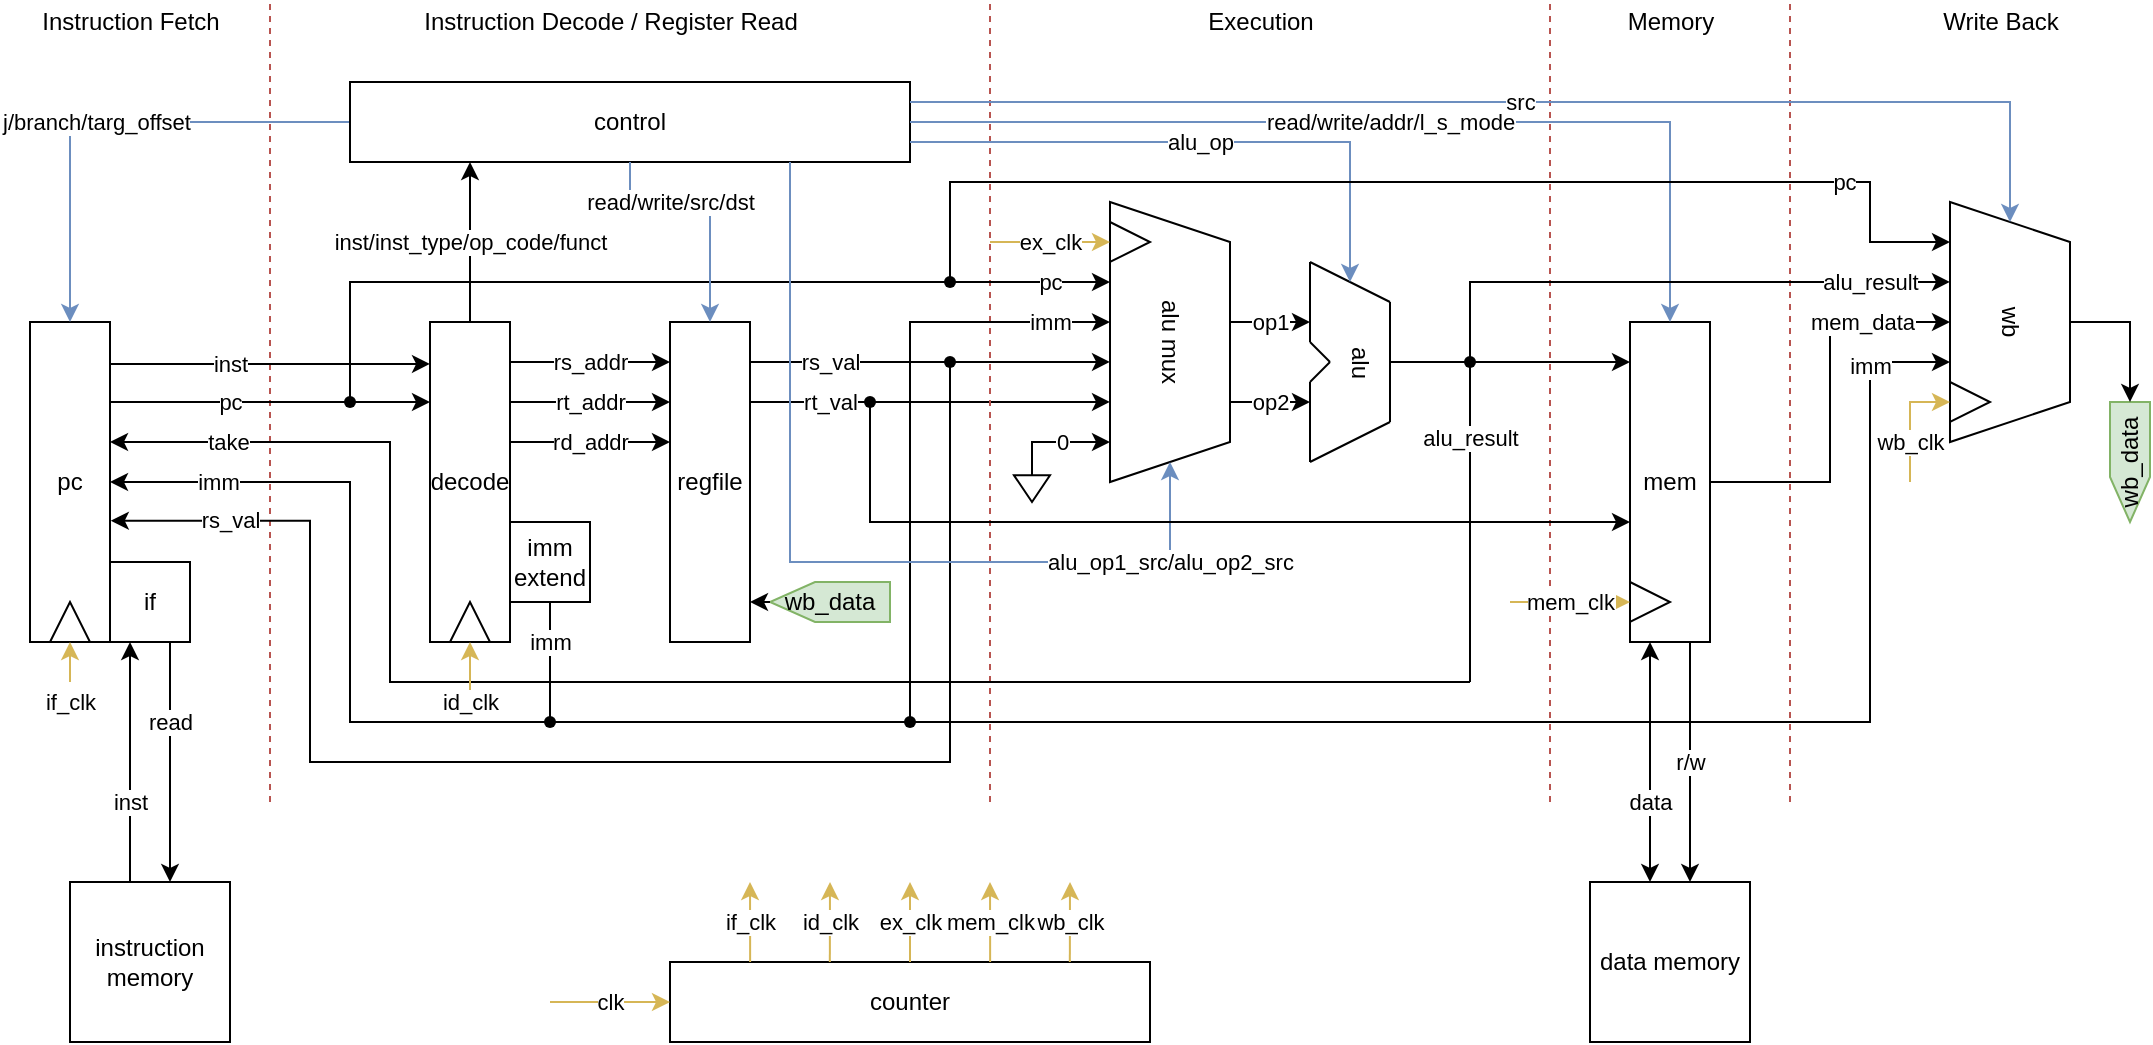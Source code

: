 <mxfile version="16.0.0" type="device"><diagram id="kXGXtVitnuVFbZN-tH9j" name="Page-1"><mxGraphModel dx="1183" dy="734" grid="1" gridSize="10" guides="1" tooltips="1" connect="1" arrows="1" fold="1" page="1" pageScale="1" pageWidth="1169" pageHeight="827" math="0" shadow="0"><root><mxCell id="0"/><mxCell id="1" parent="0"/><mxCell id="jANy_Va856jDarxAY1Pt-2" value="pc" style="rounded=0;whiteSpace=wrap;html=1;" parent="1" vertex="1"><mxGeometry x="40" y="200" width="40" height="160" as="geometry"/></mxCell><mxCell id="jANy_Va856jDarxAY1Pt-3" value="" style="endArrow=none;dashed=1;html=1;rounded=0;fillColor=#f8cecc;strokeColor=#b85450;" parent="1" edge="1"><mxGeometry width="50" height="50" relative="1" as="geometry"><mxPoint x="160" y="440" as="sourcePoint"/><mxPoint x="160" y="40" as="targetPoint"/></mxGeometry></mxCell><mxCell id="jANy_Va856jDarxAY1Pt-5" value="Instruction Fetch" style="text;html=1;align=center;verticalAlign=middle;resizable=0;points=[];autosize=1;strokeColor=none;fillColor=none;" parent="1" vertex="1"><mxGeometry x="40" y="40" width="100" height="20" as="geometry"/></mxCell><mxCell id="jANy_Va856jDarxAY1Pt-6" value="instruction memory" style="whiteSpace=wrap;html=1;aspect=fixed;" parent="1" vertex="1"><mxGeometry x="60" y="480" width="80" height="80" as="geometry"/></mxCell><mxCell id="jANy_Va856jDarxAY1Pt-7" value="if" style="whiteSpace=wrap;html=1;" parent="1" vertex="1"><mxGeometry x="80" y="320" width="40" height="40" as="geometry"/></mxCell><mxCell id="jANy_Va856jDarxAY1Pt-12" value="pc" style="endArrow=classic;html=1;rounded=0;exitX=1;exitY=0.25;exitDx=0;exitDy=0;entryX=0;entryY=0.25;entryDx=0;entryDy=0;" parent="1" source="jANy_Va856jDarxAY1Pt-2" target="jANy_Va856jDarxAY1Pt-22" edge="1"><mxGeometry x="-0.25" width="50" height="50" relative="1" as="geometry"><mxPoint x="80" y="279.6" as="sourcePoint"/><mxPoint x="280" y="240" as="targetPoint"/><mxPoint as="offset"/></mxGeometry></mxCell><mxCell id="jANy_Va856jDarxAY1Pt-14" value="inst" style="endArrow=classic;html=1;rounded=0;entryX=0;entryY=0.131;entryDx=0;entryDy=0;entryPerimeter=0;" parent="1" target="jANy_Va856jDarxAY1Pt-22" edge="1"><mxGeometry x="-0.25" width="50" height="50" relative="1" as="geometry"><mxPoint x="80" y="221" as="sourcePoint"/><mxPoint x="240" y="221" as="targetPoint"/><mxPoint as="offset"/></mxGeometry></mxCell><mxCell id="jANy_Va856jDarxAY1Pt-19" value="j/branch/targ_offset" style="edgeStyle=segmentEdgeStyle;endArrow=classic;html=1;rounded=0;exitX=0;exitY=0.5;exitDx=0;exitDy=0;entryX=0.5;entryY=0;entryDx=0;entryDy=0;fillColor=#dae8fc;strokeColor=#6c8ebf;" parent="1" source="jANy_Va856jDarxAY1Pt-23" target="jANy_Va856jDarxAY1Pt-2" edge="1"><mxGeometry x="0.072" width="50" height="50" relative="1" as="geometry"><mxPoint x="120" y="100" as="sourcePoint"/><mxPoint x="80" y="220" as="targetPoint"/><Array as="points"><mxPoint x="60" y="100"/></Array><mxPoint x="1" as="offset"/></mxGeometry></mxCell><mxCell id="jANy_Va856jDarxAY1Pt-20" value="read" style="endArrow=classic;html=1;rounded=0;entryX=0.625;entryY=0;entryDx=0;entryDy=0;exitX=0.75;exitY=1;exitDx=0;exitDy=0;entryPerimeter=0;" parent="1" source="jANy_Va856jDarxAY1Pt-7" target="jANy_Va856jDarxAY1Pt-6" edge="1"><mxGeometry x="-0.333" width="50" height="50" relative="1" as="geometry"><mxPoint x="130" y="360" as="sourcePoint"/><mxPoint x="200" y="390" as="targetPoint"/><mxPoint as="offset"/></mxGeometry></mxCell><mxCell id="jANy_Va856jDarxAY1Pt-21" value="inst" style="endArrow=classic;html=1;rounded=0;exitX=0.375;exitY=0;exitDx=0;exitDy=0;exitPerimeter=0;" parent="1" source="jANy_Va856jDarxAY1Pt-6" edge="1"><mxGeometry x="-0.333" width="50" height="50" relative="1" as="geometry"><mxPoint x="90" y="470" as="sourcePoint"/><mxPoint x="90" y="360" as="targetPoint"/><mxPoint as="offset"/></mxGeometry></mxCell><mxCell id="jANy_Va856jDarxAY1Pt-22" value="decode" style="rounded=0;whiteSpace=wrap;html=1;" parent="1" vertex="1"><mxGeometry x="240" y="200" width="40" height="160" as="geometry"/></mxCell><mxCell id="jANy_Va856jDarxAY1Pt-23" value="control" style="rounded=0;whiteSpace=wrap;html=1;" parent="1" vertex="1"><mxGeometry x="200" y="80" width="280" height="40" as="geometry"/></mxCell><mxCell id="jANy_Va856jDarxAY1Pt-26" value="inst/inst_type/op_code/funct" style="endArrow=classic;html=1;rounded=0;exitX=0.5;exitY=0;exitDx=0;exitDy=0;" parent="1" source="jANy_Va856jDarxAY1Pt-22" edge="1"><mxGeometry width="50" height="50" relative="1" as="geometry"><mxPoint x="300" y="200" as="sourcePoint"/><mxPoint x="260" y="120" as="targetPoint"/><mxPoint as="offset"/></mxGeometry></mxCell><mxCell id="jANy_Va856jDarxAY1Pt-28" value="Instruction Decode / Register Read" style="text;html=1;align=center;verticalAlign=middle;resizable=0;points=[];autosize=1;strokeColor=none;fillColor=none;" parent="1" vertex="1"><mxGeometry x="230" y="40" width="200" height="20" as="geometry"/></mxCell><mxCell id="jANy_Va856jDarxAY1Pt-29" value="regfile" style="whiteSpace=wrap;html=1;" parent="1" vertex="1"><mxGeometry x="360" y="200" width="40" height="160" as="geometry"/></mxCell><mxCell id="jANy_Va856jDarxAY1Pt-30" value="rt_addr" style="endArrow=classic;html=1;rounded=0;exitX=1;exitY=0.25;exitDx=0;exitDy=0;entryX=0;entryY=0.25;entryDx=0;entryDy=0;" parent="1" source="jANy_Va856jDarxAY1Pt-22" target="jANy_Va856jDarxAY1Pt-29" edge="1"><mxGeometry width="50" height="50" relative="1" as="geometry"><mxPoint x="240" y="340" as="sourcePoint"/><mxPoint x="290" y="290" as="targetPoint"/></mxGeometry></mxCell><mxCell id="jANy_Va856jDarxAY1Pt-31" value="rs_addr" style="endArrow=classic;html=1;rounded=0;" parent="1" edge="1"><mxGeometry width="50" height="50" relative="1" as="geometry"><mxPoint x="280" y="220" as="sourcePoint"/><mxPoint x="360" y="220" as="targetPoint"/></mxGeometry></mxCell><mxCell id="jANy_Va856jDarxAY1Pt-32" value="imm extend" style="whiteSpace=wrap;html=1;aspect=fixed;" parent="1" vertex="1"><mxGeometry x="280" y="300" width="40" height="40" as="geometry"/></mxCell><mxCell id="jANy_Va856jDarxAY1Pt-36" value="imm" style="edgeStyle=elbowEdgeStyle;elbow=horizontal;endArrow=classic;html=1;rounded=0;entryX=1;entryY=0.5;entryDx=0;entryDy=0;" parent="1" target="jANy_Va856jDarxAY1Pt-2" edge="1"><mxGeometry x="0.684" width="50" height="50" relative="1" as="geometry"><mxPoint x="300" y="400" as="sourcePoint"/><mxPoint x="280" y="340" as="targetPoint"/><Array as="points"><mxPoint x="200" y="350"/></Array><mxPoint as="offset"/></mxGeometry></mxCell><mxCell id="jANy_Va856jDarxAY1Pt-37" value="imm" style="endArrow=none;html=1;rounded=0;entryX=0.5;entryY=1;entryDx=0;entryDy=0;" parent="1" target="jANy_Va856jDarxAY1Pt-32" edge="1"><mxGeometry x="0.333" width="50" height="50" relative="1" as="geometry"><mxPoint x="300" y="400" as="sourcePoint"/><mxPoint x="240" y="340" as="targetPoint"/><mxPoint as="offset"/></mxGeometry></mxCell><mxCell id="jANy_Va856jDarxAY1Pt-41" value="rs_val" style="edgeStyle=elbowEdgeStyle;elbow=horizontal;endArrow=classic;html=1;rounded=0;entryX=0.571;entryY=1;entryDx=0;entryDy=0;entryPerimeter=0;" parent="1" target="Ykakdfic_UmWaNhS7Apf-10" edge="1"><mxGeometry x="-0.556" width="50" height="50" relative="1" as="geometry"><mxPoint x="400" y="220" as="sourcePoint"/><mxPoint x="560" y="220" as="targetPoint"/><mxPoint as="offset"/><Array as="points"><mxPoint x="550" y="220"/></Array></mxGeometry></mxCell><mxCell id="jANy_Va856jDarxAY1Pt-42" value="rt_val" style="edgeStyle=elbowEdgeStyle;elbow=horizontal;endArrow=classic;html=1;rounded=0;entryX=0.714;entryY=1;entryDx=0;entryDy=0;entryPerimeter=0;" parent="1" target="Ykakdfic_UmWaNhS7Apf-10" edge="1"><mxGeometry x="-0.556" width="50" height="50" relative="1" as="geometry"><mxPoint x="400" y="240" as="sourcePoint"/><mxPoint x="550" y="220" as="targetPoint"/><mxPoint as="offset"/><Array as="points"><mxPoint x="560" y="240"/><mxPoint x="540" y="240"/></Array></mxGeometry></mxCell><mxCell id="Ykakdfic_UmWaNhS7Apf-1" value="" style="endArrow=none;dashed=1;html=1;rounded=0;fillColor=#f8cecc;strokeColor=#b85450;" parent="1" edge="1"><mxGeometry width="50" height="50" relative="1" as="geometry"><mxPoint x="520" y="440" as="sourcePoint"/><mxPoint x="520" y="40" as="targetPoint"/></mxGeometry></mxCell><mxCell id="Ykakdfic_UmWaNhS7Apf-2" value="Execution" style="text;html=1;align=center;verticalAlign=middle;resizable=0;points=[];autosize=1;strokeColor=none;fillColor=none;" parent="1" vertex="1"><mxGeometry x="620" y="40" width="70" height="20" as="geometry"/></mxCell><mxCell id="Ykakdfic_UmWaNhS7Apf-3" value="pc" style="edgeStyle=elbowEdgeStyle;elbow=vertical;endArrow=classic;html=1;rounded=0;" parent="1" edge="1"><mxGeometry x="0.864" width="50" height="50" relative="1" as="geometry"><mxPoint x="200" y="240" as="sourcePoint"/><mxPoint x="580" y="180" as="targetPoint"/><Array as="points"><mxPoint x="230" y="180"/></Array><mxPoint as="offset"/></mxGeometry></mxCell><mxCell id="Ykakdfic_UmWaNhS7Apf-5" value="rs_val" style="edgeStyle=segmentEdgeStyle;endArrow=classic;html=1;rounded=0;entryX=1.01;entryY=0.621;entryDx=0;entryDy=0;entryPerimeter=0;" parent="1" target="jANy_Va856jDarxAY1Pt-2" edge="1"><mxGeometry x="0.839" width="50" height="50" relative="1" as="geometry"><mxPoint x="500" y="220" as="sourcePoint"/><mxPoint x="220" y="400" as="targetPoint"/><Array as="points"><mxPoint x="500" y="420"/><mxPoint x="180" y="420"/><mxPoint x="180" y="299"/></Array><mxPoint as="offset"/></mxGeometry></mxCell><mxCell id="Ykakdfic_UmWaNhS7Apf-10" value="alu mux" style="shape=trapezoid;perimeter=trapezoidPerimeter;whiteSpace=wrap;html=1;fixedSize=1;rotation=90;" parent="1" vertex="1"><mxGeometry x="540" y="180" width="140" height="60" as="geometry"/></mxCell><mxCell id="Ykakdfic_UmWaNhS7Apf-12" value="imm" style="edgeStyle=elbowEdgeStyle;elbow=horizontal;endArrow=classic;html=1;rounded=0;entryX=0.429;entryY=1;entryDx=0;entryDy=0;entryPerimeter=0;" parent="1" target="Ykakdfic_UmWaNhS7Apf-10" edge="1"><mxGeometry x="0.875" width="50" height="50" relative="1" as="geometry"><mxPoint x="300" y="400" as="sourcePoint"/><mxPoint x="420" y="270" as="targetPoint"/><Array as="points"><mxPoint x="480" y="210"/><mxPoint x="480" y="300"/><mxPoint x="510" y="200"/><mxPoint x="500" y="340"/></Array><mxPoint as="offset"/></mxGeometry></mxCell><mxCell id="Ykakdfic_UmWaNhS7Apf-13" value="alu_op1_src/alu_op2_src" style="edgeStyle=segmentEdgeStyle;endArrow=classic;html=1;rounded=0;fillColor=#dae8fc;strokeColor=#6c8ebf;" parent="1" target="Ykakdfic_UmWaNhS7Apf-10" edge="1"><mxGeometry x="0.773" width="50" height="50" relative="1" as="geometry"><mxPoint x="420" y="120" as="sourcePoint"/><mxPoint x="610" y="140" as="targetPoint"/><Array as="points"><mxPoint x="420" y="320"/><mxPoint x="610" y="320"/></Array><mxPoint as="offset"/></mxGeometry></mxCell><mxCell id="Ykakdfic_UmWaNhS7Apf-15" value="" style="pointerEvents=1;verticalLabelPosition=bottom;shadow=0;dashed=0;align=center;html=1;verticalAlign=top;shape=mxgraph.electrical.signal_sources.signal_ground;" parent="1" vertex="1"><mxGeometry x="532" y="270" width="18" height="20" as="geometry"/></mxCell><mxCell id="Ykakdfic_UmWaNhS7Apf-17" value="0" style="edgeStyle=segmentEdgeStyle;endArrow=classic;html=1;rounded=0;exitX=0.5;exitY=0;exitDx=0;exitDy=0;exitPerimeter=0;" parent="1" source="Ykakdfic_UmWaNhS7Apf-15" edge="1"><mxGeometry width="50" height="50" relative="1" as="geometry"><mxPoint x="520" y="320" as="sourcePoint"/><mxPoint x="580" y="260" as="targetPoint"/><Array as="points"><mxPoint x="541" y="260"/></Array></mxGeometry></mxCell><mxCell id="Ykakdfic_UmWaNhS7Apf-23" value="" style="endArrow=none;html=1;rounded=0;" parent="1" edge="1"><mxGeometry width="50" height="50" relative="1" as="geometry"><mxPoint x="680" y="210" as="sourcePoint"/><mxPoint x="690" y="220" as="targetPoint"/></mxGeometry></mxCell><mxCell id="Ykakdfic_UmWaNhS7Apf-24" value="" style="endArrow=none;html=1;rounded=0;" parent="1" edge="1"><mxGeometry width="50" height="50" relative="1" as="geometry"><mxPoint x="680" y="230" as="sourcePoint"/><mxPoint x="690" y="220" as="targetPoint"/></mxGeometry></mxCell><mxCell id="Ykakdfic_UmWaNhS7Apf-25" value="" style="endArrow=none;html=1;rounded=0;" parent="1" edge="1"><mxGeometry width="50" height="50" relative="1" as="geometry"><mxPoint x="680" y="210" as="sourcePoint"/><mxPoint x="680" y="170" as="targetPoint"/></mxGeometry></mxCell><mxCell id="Ykakdfic_UmWaNhS7Apf-26" value="" style="endArrow=none;html=1;rounded=0;" parent="1" edge="1"><mxGeometry width="50" height="50" relative="1" as="geometry"><mxPoint x="680" y="230" as="sourcePoint"/><mxPoint x="680" y="270" as="targetPoint"/></mxGeometry></mxCell><mxCell id="Ykakdfic_UmWaNhS7Apf-27" value="" style="endArrow=none;html=1;rounded=0;" parent="1" edge="1"><mxGeometry width="50" height="50" relative="1" as="geometry"><mxPoint x="680" y="270" as="sourcePoint"/><mxPoint x="720" y="250" as="targetPoint"/></mxGeometry></mxCell><mxCell id="Ykakdfic_UmWaNhS7Apf-28" value="" style="endArrow=none;html=1;rounded=0;" parent="1" edge="1"><mxGeometry width="50" height="50" relative="1" as="geometry"><mxPoint x="680" y="170" as="sourcePoint"/><mxPoint x="720" y="190" as="targetPoint"/></mxGeometry></mxCell><mxCell id="Ykakdfic_UmWaNhS7Apf-29" value="" style="endArrow=none;html=1;rounded=0;" parent="1" edge="1"><mxGeometry width="50" height="50" relative="1" as="geometry"><mxPoint x="720" y="250" as="sourcePoint"/><mxPoint x="720" y="190" as="targetPoint"/></mxGeometry></mxCell><mxCell id="Ykakdfic_UmWaNhS7Apf-30" value="alu" style="text;html=1;align=center;verticalAlign=middle;resizable=0;points=[];autosize=1;strokeColor=none;fillColor=none;rotation=90;" parent="1" vertex="1"><mxGeometry x="690" y="210" width="30" height="20" as="geometry"/></mxCell><mxCell id="Ykakdfic_UmWaNhS7Apf-31" value="op1" style="endArrow=classic;html=1;rounded=0;" parent="1" edge="1"><mxGeometry width="50" height="50" relative="1" as="geometry"><mxPoint x="640" y="200" as="sourcePoint"/><mxPoint x="680" y="200" as="targetPoint"/><mxPoint as="offset"/></mxGeometry></mxCell><mxCell id="Ykakdfic_UmWaNhS7Apf-32" value="op2" style="endArrow=classic;html=1;rounded=0;" parent="1" edge="1"><mxGeometry width="50" height="50" relative="1" as="geometry"><mxPoint x="640" y="240" as="sourcePoint"/><mxPoint x="680" y="240" as="targetPoint"/></mxGeometry></mxCell><mxCell id="Ykakdfic_UmWaNhS7Apf-34" value="alu_op" style="edgeStyle=segmentEdgeStyle;endArrow=classic;html=1;rounded=0;exitX=1;exitY=0.75;exitDx=0;exitDy=0;fillColor=#dae8fc;strokeColor=#6c8ebf;" parent="1" source="jANy_Va856jDarxAY1Pt-23" edge="1"><mxGeometry width="50" height="50" relative="1" as="geometry"><mxPoint x="470" y="200" as="sourcePoint"/><mxPoint x="700" y="180" as="targetPoint"/></mxGeometry></mxCell><mxCell id="Ykakdfic_UmWaNhS7Apf-37" value="alu_result" style="endArrow=none;html=1;rounded=0;" parent="1" edge="1"><mxGeometry x="-0.222" width="50" height="50" relative="1" as="geometry"><mxPoint x="720" y="220" as="sourcePoint"/><mxPoint x="760" y="380" as="targetPoint"/><Array as="points"><mxPoint x="760" y="220"/></Array><mxPoint as="offset"/></mxGeometry></mxCell><mxCell id="Ykakdfic_UmWaNhS7Apf-38" value="take" style="edgeStyle=elbowEdgeStyle;elbow=horizontal;endArrow=classic;html=1;rounded=0;entryX=1;entryY=0.375;entryDx=0;entryDy=0;entryPerimeter=0;" parent="1" target="jANy_Va856jDarxAY1Pt-2" edge="1"><mxGeometry x="0.854" width="50" height="50" relative="1" as="geometry"><mxPoint x="760" y="380" as="sourcePoint"/><mxPoint x="130" y="260" as="targetPoint"/><Array as="points"><mxPoint x="220" y="320"/></Array><mxPoint as="offset"/></mxGeometry></mxCell><mxCell id="Ykakdfic_UmWaNhS7Apf-40" value="read/write/src/dst" style="edgeStyle=elbowEdgeStyle;elbow=vertical;endArrow=classic;html=1;rounded=0;exitX=0.5;exitY=1;exitDx=0;exitDy=0;entryX=0.5;entryY=0;entryDx=0;entryDy=0;fillColor=#dae8fc;strokeColor=#6c8ebf;" parent="1" source="jANy_Va856jDarxAY1Pt-23" target="jANy_Va856jDarxAY1Pt-29" edge="1"><mxGeometry x="-0.333" width="50" height="50" relative="1" as="geometry"><mxPoint x="330" y="190" as="sourcePoint"/><mxPoint x="380" y="140" as="targetPoint"/><Array as="points"><mxPoint x="340" y="140"/><mxPoint x="340" y="140"/><mxPoint x="350" y="140"/></Array><mxPoint as="offset"/></mxGeometry></mxCell><mxCell id="Ykakdfic_UmWaNhS7Apf-42" value="" style="endArrow=none;dashed=1;html=1;rounded=0;fillColor=#f8cecc;strokeColor=#b85450;" parent="1" edge="1"><mxGeometry width="50" height="50" relative="1" as="geometry"><mxPoint x="800" y="440" as="sourcePoint"/><mxPoint x="800" y="40" as="targetPoint"/></mxGeometry></mxCell><mxCell id="Ykakdfic_UmWaNhS7Apf-43" value="mem" style="whiteSpace=wrap;html=1;" parent="1" vertex="1"><mxGeometry x="840" y="200" width="40" height="160" as="geometry"/></mxCell><mxCell id="Ykakdfic_UmWaNhS7Apf-44" value="read/write/addr/l_s_mode" style="edgeStyle=segmentEdgeStyle;endArrow=classic;html=1;rounded=0;exitX=1;exitY=0.5;exitDx=0;exitDy=0;fillColor=#dae8fc;strokeColor=#6c8ebf;" parent="1" source="jANy_Va856jDarxAY1Pt-23" edge="1"><mxGeometry width="50" height="50" relative="1" as="geometry"><mxPoint x="590" y="90" as="sourcePoint"/><mxPoint x="860" y="200" as="targetPoint"/><Array as="points"><mxPoint x="860" y="100"/><mxPoint x="860" y="200"/></Array></mxGeometry></mxCell><mxCell id="Ykakdfic_UmWaNhS7Apf-45" value="" style="edgeStyle=segmentEdgeStyle;endArrow=classic;html=1;rounded=0;entryX=0;entryY=0.625;entryDx=0;entryDy=0;entryPerimeter=0;" parent="1" target="Ykakdfic_UmWaNhS7Apf-43" edge="1"><mxGeometry width="50" height="50" relative="1" as="geometry"><mxPoint x="460" y="240" as="sourcePoint"/><mxPoint x="830" y="300" as="targetPoint"/><Array as="points"><mxPoint x="460" y="300"/></Array></mxGeometry></mxCell><mxCell id="Ykakdfic_UmWaNhS7Apf-46" value="" style="endArrow=classic;html=1;rounded=0;entryX=0;entryY=0.125;entryDx=0;entryDy=0;entryPerimeter=0;" parent="1" target="Ykakdfic_UmWaNhS7Apf-43" edge="1"><mxGeometry width="50" height="50" relative="1" as="geometry"><mxPoint x="740" y="220" as="sourcePoint"/><mxPoint x="750" y="220" as="targetPoint"/></mxGeometry></mxCell><mxCell id="Ykakdfic_UmWaNhS7Apf-49" value="data memory" style="whiteSpace=wrap;html=1;aspect=fixed;" parent="1" vertex="1"><mxGeometry x="820" y="480" width="80" height="80" as="geometry"/></mxCell><mxCell id="Ykakdfic_UmWaNhS7Apf-50" value="r/w" style="endArrow=classic;html=1;rounded=0;exitX=0.75;exitY=1;exitDx=0;exitDy=0;entryX=0.625;entryY=0;entryDx=0;entryDy=0;entryPerimeter=0;" parent="1" source="Ykakdfic_UmWaNhS7Apf-43" target="Ykakdfic_UmWaNhS7Apf-49" edge="1"><mxGeometry width="50" height="50" relative="1" as="geometry"><mxPoint x="890" y="360" as="sourcePoint"/><mxPoint x="870" y="470" as="targetPoint"/><mxPoint as="offset"/></mxGeometry></mxCell><mxCell id="Ykakdfic_UmWaNhS7Apf-52" value="data" style="endArrow=classic;startArrow=classic;html=1;rounded=0;exitX=0.375;exitY=0;exitDx=0;exitDy=0;exitPerimeter=0;" parent="1" source="Ykakdfic_UmWaNhS7Apf-49" edge="1"><mxGeometry x="-0.333" width="50" height="50" relative="1" as="geometry"><mxPoint x="750" y="440" as="sourcePoint"/><mxPoint x="850" y="360" as="targetPoint"/><mxPoint as="offset"/></mxGeometry></mxCell><mxCell id="Ykakdfic_UmWaNhS7Apf-53" value="Memory" style="text;html=1;align=center;verticalAlign=middle;resizable=0;points=[];autosize=1;strokeColor=none;fillColor=none;" parent="1" vertex="1"><mxGeometry x="830" y="40" width="60" height="20" as="geometry"/></mxCell><mxCell id="Ykakdfic_UmWaNhS7Apf-54" value="" style="endArrow=none;dashed=1;html=1;rounded=0;fillColor=#f8cecc;strokeColor=#b85450;" parent="1" edge="1"><mxGeometry width="50" height="50" relative="1" as="geometry"><mxPoint x="920" y="440" as="sourcePoint"/><mxPoint x="920" y="40" as="targetPoint"/></mxGeometry></mxCell><mxCell id="Ykakdfic_UmWaNhS7Apf-55" value="rd_addr" style="endArrow=classic;html=1;rounded=0;exitX=1;exitY=0.25;exitDx=0;exitDy=0;entryX=0;entryY=0.25;entryDx=0;entryDy=0;" parent="1" edge="1"><mxGeometry width="50" height="50" relative="1" as="geometry"><mxPoint x="280" y="260" as="sourcePoint"/><mxPoint x="360" y="260" as="targetPoint"/></mxGeometry></mxCell><mxCell id="Ykakdfic_UmWaNhS7Apf-56" value="Write Back" style="text;html=1;align=center;verticalAlign=middle;resizable=0;points=[];autosize=1;strokeColor=none;fillColor=none;" parent="1" vertex="1"><mxGeometry x="990" y="40" width="70" height="20" as="geometry"/></mxCell><mxCell id="Ykakdfic_UmWaNhS7Apf-58" value="wb" style="shape=trapezoid;perimeter=trapezoidPerimeter;whiteSpace=wrap;html=1;fixedSize=1;rotation=90;" parent="1" vertex="1"><mxGeometry x="970" y="170" width="120" height="60" as="geometry"/></mxCell><mxCell id="Ykakdfic_UmWaNhS7Apf-64" value="pc" style="edgeStyle=segmentEdgeStyle;endArrow=classic;html=1;rounded=0;entryX=0.167;entryY=1;entryDx=0;entryDy=0;entryPerimeter=0;" parent="1" target="Ykakdfic_UmWaNhS7Apf-58" edge="1"><mxGeometry x="0.714" width="50" height="50" relative="1" as="geometry"><mxPoint x="500" y="180" as="sourcePoint"/><mxPoint x="960" y="170" as="targetPoint"/><Array as="points"><mxPoint x="500" y="130"/><mxPoint x="960" y="130"/><mxPoint x="960" y="160"/></Array><mxPoint as="offset"/></mxGeometry></mxCell><mxCell id="Ykakdfic_UmWaNhS7Apf-83" value="src" style="endArrow=classic;html=1;rounded=0;exitX=1;exitY=0.25;exitDx=0;exitDy=0;entryX=0;entryY=0.5;entryDx=0;entryDy=0;fillColor=#dae8fc;strokeColor=#6c8ebf;" parent="1" source="jANy_Va856jDarxAY1Pt-23" target="Ykakdfic_UmWaNhS7Apf-58" edge="1"><mxGeometry width="50" height="50" relative="1" as="geometry"><mxPoint x="730" y="250" as="sourcePoint"/><mxPoint x="1000" y="90" as="targetPoint"/><Array as="points"><mxPoint x="1030" y="90"/></Array></mxGeometry></mxCell><mxCell id="Ykakdfic_UmWaNhS7Apf-84" value="alu_result" style="endArrow=classic;html=1;rounded=0;entryX=0.333;entryY=1;entryDx=0;entryDy=0;entryPerimeter=0;" parent="1" target="Ykakdfic_UmWaNhS7Apf-58" edge="1"><mxGeometry x="0.714" width="50" height="50" relative="1" as="geometry"><mxPoint x="760" y="220" as="sourcePoint"/><mxPoint x="900" y="190" as="targetPoint"/><Array as="points"><mxPoint x="760" y="180"/><mxPoint x="930" y="180"/></Array><mxPoint as="offset"/></mxGeometry></mxCell><mxCell id="Ykakdfic_UmWaNhS7Apf-85" value="mem_data" style="endArrow=classic;html=1;rounded=0;exitX=1;exitY=0.5;exitDx=0;exitDy=0;entryX=0.5;entryY=1;entryDx=0;entryDy=0;" parent="1" source="Ykakdfic_UmWaNhS7Apf-43" edge="1" target="Ykakdfic_UmWaNhS7Apf-58"><mxGeometry x="0.556" width="50" height="50" relative="1" as="geometry"><mxPoint x="830" y="290" as="sourcePoint"/><mxPoint x="1000" y="220" as="targetPoint"/><Array as="points"><mxPoint x="940" y="280"/><mxPoint x="940" y="200"/></Array><mxPoint as="offset"/></mxGeometry></mxCell><mxCell id="Ykakdfic_UmWaNhS7Apf-86" value="imm" style="endArrow=classic;html=1;rounded=0;entryX=0.667;entryY=1;entryDx=0;entryDy=0;entryPerimeter=0;" parent="1" target="Ykakdfic_UmWaNhS7Apf-58" edge="1"><mxGeometry x="0.882" width="50" height="50" relative="1" as="geometry"><mxPoint x="480" y="400" as="sourcePoint"/><mxPoint x="980" y="260" as="targetPoint"/><Array as="points"><mxPoint x="960" y="400"/><mxPoint x="960" y="220"/></Array><mxPoint as="offset"/></mxGeometry></mxCell><mxCell id="Ykakdfic_UmWaNhS7Apf-87" value="wb_data" style="shape=offPageConnector;whiteSpace=wrap;html=1;rotation=0;horizontal=0;verticalAlign=middle;fillColor=#d5e8d4;strokeColor=#82b366;" parent="1" vertex="1"><mxGeometry x="1080" y="240" width="20" height="60" as="geometry"/></mxCell><mxCell id="Ykakdfic_UmWaNhS7Apf-88" value="" style="edgeStyle=segmentEdgeStyle;endArrow=classic;html=1;rounded=0;entryX=0.5;entryY=0;entryDx=0;entryDy=0;exitX=0.5;exitY=0;exitDx=0;exitDy=0;" parent="1" source="Ykakdfic_UmWaNhS7Apf-58" target="Ykakdfic_UmWaNhS7Apf-87" edge="1"><mxGeometry width="50" height="50" relative="1" as="geometry"><mxPoint x="1065" y="200" as="sourcePoint"/><mxPoint x="1115" y="150" as="targetPoint"/></mxGeometry></mxCell><mxCell id="Ykakdfic_UmWaNhS7Apf-89" value="wb_data" style="shape=offPageConnector;whiteSpace=wrap;html=1;rotation=90;fillColor=#d5e8d4;strokeColor=#82b366;horizontal=0;" parent="1" vertex="1"><mxGeometry x="430" y="310" width="20" height="60" as="geometry"/></mxCell><mxCell id="Ykakdfic_UmWaNhS7Apf-90" value="" style="endArrow=classic;html=1;rounded=0;exitX=0.5;exitY=1;exitDx=0;exitDy=0;entryX=1;entryY=0.875;entryDx=0;entryDy=0;entryPerimeter=0;" parent="1" source="Ykakdfic_UmWaNhS7Apf-89" target="jANy_Va856jDarxAY1Pt-29" edge="1"><mxGeometry width="50" height="50" relative="1" as="geometry"><mxPoint x="510" y="320" as="sourcePoint"/><mxPoint x="560" y="270" as="targetPoint"/></mxGeometry></mxCell><mxCell id="Ykakdfic_UmWaNhS7Apf-93" value="" style="shape=waypoint;sketch=0;fillStyle=solid;size=6;pointerEvents=1;points=[];fillColor=none;resizable=0;rotatable=0;perimeter=centerPerimeter;snapToPoint=1;connectable=0;allowArrows=0;recursiveResize=0;" parent="1" vertex="1"><mxGeometry x="460" y="380" width="40" height="40" as="geometry"/></mxCell><mxCell id="Ykakdfic_UmWaNhS7Apf-94" value="" style="shape=waypoint;sketch=0;fillStyle=solid;size=6;pointerEvents=1;points=[];fillColor=none;resizable=0;rotatable=0;perimeter=centerPerimeter;snapToPoint=1;connectable=0;allowArrows=0;recursiveResize=0;" parent="1" vertex="1"><mxGeometry x="280" y="380" width="40" height="40" as="geometry"/></mxCell><mxCell id="Ykakdfic_UmWaNhS7Apf-95" value="" style="shape=waypoint;sketch=0;fillStyle=solid;size=6;pointerEvents=1;points=[];fillColor=none;resizable=0;rotatable=0;perimeter=centerPerimeter;snapToPoint=1;connectable=0;allowArrows=0;recursiveResize=0;" parent="1" vertex="1"><mxGeometry x="180" y="220" width="40" height="40" as="geometry"/></mxCell><mxCell id="Ykakdfic_UmWaNhS7Apf-96" value="" style="shape=waypoint;sketch=0;fillStyle=solid;size=6;pointerEvents=1;points=[];fillColor=none;resizable=0;rotatable=0;perimeter=centerPerimeter;snapToPoint=1;connectable=0;allowArrows=0;recursiveResize=0;" parent="1" vertex="1"><mxGeometry x="480" y="200" width="40" height="40" as="geometry"/></mxCell><mxCell id="Ykakdfic_UmWaNhS7Apf-97" value="" style="shape=waypoint;sketch=0;fillStyle=solid;size=6;pointerEvents=1;points=[];fillColor=none;resizable=0;rotatable=0;perimeter=centerPerimeter;snapToPoint=1;connectable=0;allowArrows=0;recursiveResize=0;" parent="1" vertex="1"><mxGeometry x="740" y="200" width="40" height="40" as="geometry"/></mxCell><mxCell id="Ykakdfic_UmWaNhS7Apf-98" value="" style="shape=waypoint;sketch=0;fillStyle=solid;size=6;pointerEvents=1;points=[];fillColor=none;resizable=0;rotatable=0;perimeter=centerPerimeter;snapToPoint=1;connectable=0;allowArrows=0;recursiveResize=0;" parent="1" vertex="1"><mxGeometry x="440" y="220" width="40" height="40" as="geometry"/></mxCell><mxCell id="Ykakdfic_UmWaNhS7Apf-99" value="" style="shape=waypoint;sketch=0;fillStyle=solid;size=6;pointerEvents=1;points=[];fillColor=none;resizable=0;rotatable=0;perimeter=centerPerimeter;snapToPoint=1;connectable=0;allowArrows=0;recursiveResize=0;" parent="1" vertex="1"><mxGeometry x="480" y="160" width="40" height="40" as="geometry"/></mxCell><mxCell id="8yU01PT0Piwa1YBttkUz-1" value="counter" style="rounded=0;whiteSpace=wrap;html=1;" vertex="1" parent="1"><mxGeometry x="360" y="520" width="240" height="40" as="geometry"/></mxCell><mxCell id="8yU01PT0Piwa1YBttkUz-5" value="clk" style="endArrow=classic;html=1;rounded=0;entryX=0;entryY=0.5;entryDx=0;entryDy=0;fillColor=#fff2cc;strokeColor=#d6b656;" edge="1" parent="1" target="8yU01PT0Piwa1YBttkUz-1"><mxGeometry width="50" height="50" relative="1" as="geometry"><mxPoint x="300" y="540" as="sourcePoint"/><mxPoint x="550" y="280" as="targetPoint"/></mxGeometry></mxCell><mxCell id="8yU01PT0Piwa1YBttkUz-6" value="if_clk" style="endArrow=classic;html=1;rounded=0;exitX=0.167;exitY=0;exitDx=0;exitDy=0;exitPerimeter=0;fillColor=#fff2cc;strokeColor=#d6b656;" edge="1" parent="1" source="8yU01PT0Piwa1YBttkUz-1"><mxGeometry width="50" height="50" relative="1" as="geometry"><mxPoint x="400" y="510" as="sourcePoint"/><mxPoint x="400" y="480" as="targetPoint"/></mxGeometry></mxCell><mxCell id="8yU01PT0Piwa1YBttkUz-7" value="id_clk" style="endArrow=classic;html=1;rounded=0;exitX=0.333;exitY=0;exitDx=0;exitDy=0;exitPerimeter=0;fillColor=#fff2cc;strokeColor=#d6b656;" edge="1" parent="1" source="8yU01PT0Piwa1YBttkUz-1"><mxGeometry width="50" height="50" relative="1" as="geometry"><mxPoint x="410.08" y="530" as="sourcePoint"/><mxPoint x="440" y="480" as="targetPoint"/></mxGeometry></mxCell><mxCell id="8yU01PT0Piwa1YBttkUz-8" value="ex_clk" style="endArrow=classic;html=1;rounded=0;exitX=0.5;exitY=0;exitDx=0;exitDy=0;fillColor=#fff2cc;strokeColor=#d6b656;" edge="1" parent="1" source="8yU01PT0Piwa1YBttkUz-1"><mxGeometry width="50" height="50" relative="1" as="geometry"><mxPoint x="420.08" y="540" as="sourcePoint"/><mxPoint x="480" y="480" as="targetPoint"/></mxGeometry></mxCell><mxCell id="8yU01PT0Piwa1YBttkUz-9" value="mem_clk" style="endArrow=classic;html=1;rounded=0;exitX=0.667;exitY=0;exitDx=0;exitDy=0;exitPerimeter=0;fillColor=#fff2cc;strokeColor=#d6b656;" edge="1" parent="1" source="8yU01PT0Piwa1YBttkUz-1"><mxGeometry width="50" height="50" relative="1" as="geometry"><mxPoint x="430.08" y="550" as="sourcePoint"/><mxPoint x="520" y="480" as="targetPoint"/></mxGeometry></mxCell><mxCell id="8yU01PT0Piwa1YBttkUz-10" value="wb_clk" style="endArrow=classic;html=1;rounded=0;exitX=0.833;exitY=0;exitDx=0;exitDy=0;exitPerimeter=0;fillColor=#fff2cc;strokeColor=#d6b656;" edge="1" parent="1" source="8yU01PT0Piwa1YBttkUz-1"><mxGeometry width="50" height="50" relative="1" as="geometry"><mxPoint x="440.08" y="560" as="sourcePoint"/><mxPoint x="560" y="480" as="targetPoint"/></mxGeometry></mxCell><mxCell id="8yU01PT0Piwa1YBttkUz-11" value="" style="triangle;whiteSpace=wrap;html=1;rotation=-90;" vertex="1" parent="1"><mxGeometry x="50" y="340" width="20" height="20" as="geometry"/></mxCell><mxCell id="8yU01PT0Piwa1YBttkUz-12" value="" style="triangle;whiteSpace=wrap;html=1;rotation=-90;" vertex="1" parent="1"><mxGeometry x="250" y="340" width="20" height="20" as="geometry"/></mxCell><mxCell id="8yU01PT0Piwa1YBttkUz-14" value="" style="triangle;whiteSpace=wrap;html=1;rotation=0;" vertex="1" parent="1"><mxGeometry x="840" y="330" width="20" height="20" as="geometry"/></mxCell><mxCell id="8yU01PT0Piwa1YBttkUz-15" value="" style="triangle;whiteSpace=wrap;html=1;rotation=0;" vertex="1" parent="1"><mxGeometry x="580" y="150" width="20" height="20" as="geometry"/></mxCell><mxCell id="8yU01PT0Piwa1YBttkUz-16" value="if_clk" style="endArrow=classic;html=1;rounded=0;fillColor=#fff2cc;strokeColor=#d6b656;entryX=0;entryY=0.5;entryDx=0;entryDy=0;" edge="1" parent="1" target="8yU01PT0Piwa1YBttkUz-11"><mxGeometry x="-1" y="-10" width="50" height="50" relative="1" as="geometry"><mxPoint x="60" y="380" as="sourcePoint"/><mxPoint x="410" y="490" as="targetPoint"/><mxPoint x="-10" y="10" as="offset"/></mxGeometry></mxCell><mxCell id="8yU01PT0Piwa1YBttkUz-17" value="" style="triangle;whiteSpace=wrap;html=1;rotation=0;" vertex="1" parent="1"><mxGeometry x="1000" y="230" width="20" height="20" as="geometry"/></mxCell><mxCell id="8yU01PT0Piwa1YBttkUz-18" value="id_clk" style="endArrow=classic;html=1;rounded=0;fillColor=#fff2cc;strokeColor=#d6b656;entryX=0;entryY=0.5;entryDx=0;entryDy=0;" edge="1" parent="1" target="8yU01PT0Piwa1YBttkUz-12"><mxGeometry x="-1" width="50" height="50" relative="1" as="geometry"><mxPoint x="260" y="390" as="sourcePoint"/><mxPoint x="450" y="490" as="targetPoint"/><mxPoint as="offset"/></mxGeometry></mxCell><mxCell id="8yU01PT0Piwa1YBttkUz-21" value="ex_clk" style="endArrow=classic;html=1;rounded=0;fillColor=#fff2cc;strokeColor=#d6b656;entryX=0;entryY=0.5;entryDx=0;entryDy=0;" edge="1" parent="1" target="8yU01PT0Piwa1YBttkUz-15"><mxGeometry width="50" height="50" relative="1" as="geometry"><mxPoint x="520" y="160" as="sourcePoint"/><mxPoint x="490" y="490" as="targetPoint"/></mxGeometry></mxCell><mxCell id="8yU01PT0Piwa1YBttkUz-22" value="mem_clk" style="endArrow=classic;html=1;rounded=0;fillColor=#fff2cc;strokeColor=#d6b656;entryX=0;entryY=0.5;entryDx=0;entryDy=0;" edge="1" parent="1" target="8yU01PT0Piwa1YBttkUz-14"><mxGeometry width="50" height="50" relative="1" as="geometry"><mxPoint x="780" y="340" as="sourcePoint"/><mxPoint x="530" y="490" as="targetPoint"/></mxGeometry></mxCell><mxCell id="8yU01PT0Piwa1YBttkUz-23" value="wb_clk" style="endArrow=classic;html=1;rounded=0;fillColor=#fff2cc;strokeColor=#d6b656;entryX=0;entryY=0.5;entryDx=0;entryDy=0;" edge="1" parent="1" target="8yU01PT0Piwa1YBttkUz-17"><mxGeometry x="-0.333" width="50" height="50" relative="1" as="geometry"><mxPoint x="980" y="280" as="sourcePoint"/><mxPoint x="570" y="490" as="targetPoint"/><Array as="points"><mxPoint x="980" y="240"/></Array><mxPoint as="offset"/></mxGeometry></mxCell></root></mxGraphModel></diagram></mxfile>